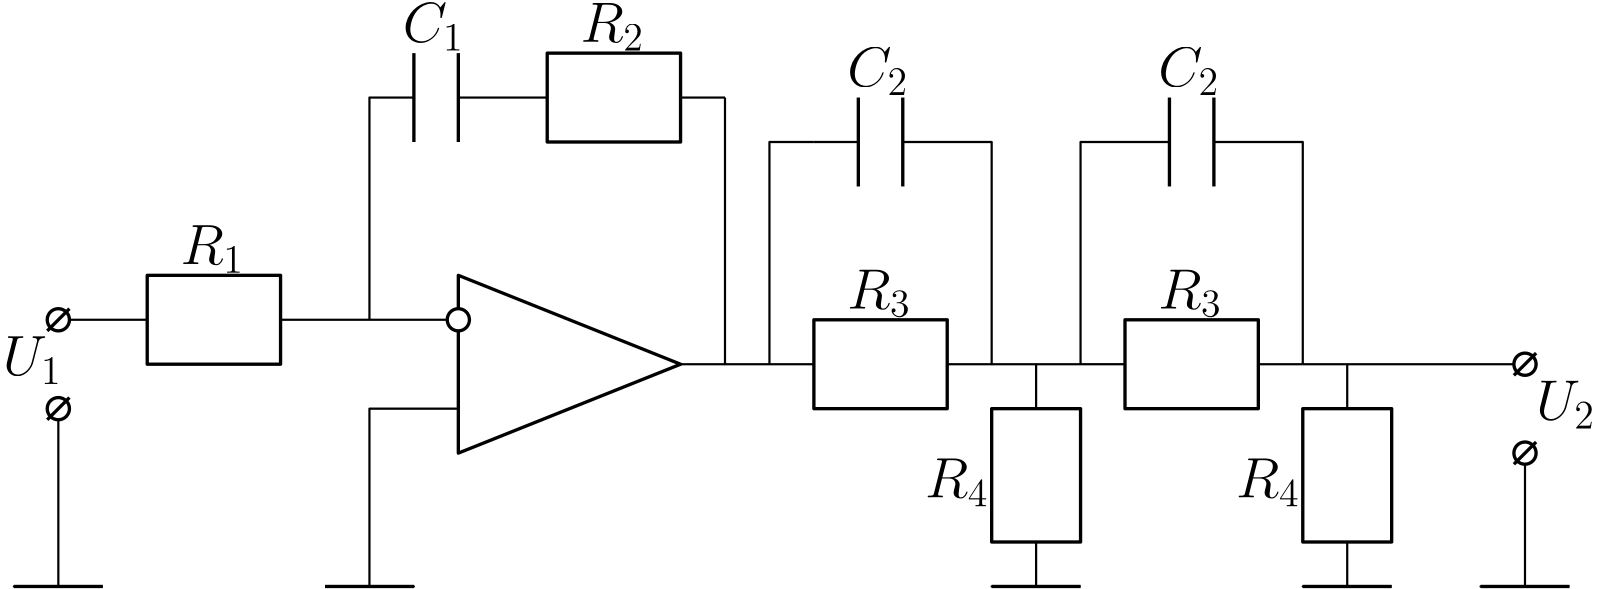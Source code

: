 <?xml version="1.0"?>
<!DOCTYPE ipe SYSTEM "ipe.dtd">
<ipe version="70206" creator="Ipe 7.2.7">
<info created="D:20170512211636" modified="D:20170512214728"/>
<ipestyle name="basic">
<symbol name="arrow/arc(spx)">
<path stroke="sym-stroke" fill="sym-stroke" pen="sym-pen">
0 0 m
-1 0.333 l
-1 -0.333 l
h
</path>
</symbol>
<symbol name="arrow/farc(spx)">
<path stroke="sym-stroke" fill="white" pen="sym-pen">
0 0 m
-1 0.333 l
-1 -0.333 l
h
</path>
</symbol>
<symbol name="arrow/ptarc(spx)">
<path stroke="sym-stroke" fill="sym-stroke" pen="sym-pen">
0 0 m
-1 0.333 l
-0.8 0 l
-1 -0.333 l
h
</path>
</symbol>
<symbol name="arrow/fptarc(spx)">
<path stroke="sym-stroke" fill="white" pen="sym-pen">
0 0 m
-1 0.333 l
-0.8 0 l
-1 -0.333 l
h
</path>
</symbol>
<symbol name="mark/circle(sx)" transformations="translations">
<path fill="sym-stroke">
0.6 0 0 0.6 0 0 e
0.4 0 0 0.4 0 0 e
</path>
</symbol>
<symbol name="mark/disk(sx)" transformations="translations">
<path fill="sym-stroke">
0.6 0 0 0.6 0 0 e
</path>
</symbol>
<symbol name="mark/fdisk(sfx)" transformations="translations">
<group>
<path fill="sym-fill">
0.5 0 0 0.5 0 0 e
</path>
<path fill="sym-stroke" fillrule="eofill">
0.6 0 0 0.6 0 0 e
0.4 0 0 0.4 0 0 e
</path>
</group>
</symbol>
<symbol name="mark/box(sx)" transformations="translations">
<path fill="sym-stroke" fillrule="eofill">
-0.6 -0.6 m
0.6 -0.6 l
0.6 0.6 l
-0.6 0.6 l
h
-0.4 -0.4 m
0.4 -0.4 l
0.4 0.4 l
-0.4 0.4 l
h
</path>
</symbol>
<symbol name="mark/square(sx)" transformations="translations">
<path fill="sym-stroke">
-0.6 -0.6 m
0.6 -0.6 l
0.6 0.6 l
-0.6 0.6 l
h
</path>
</symbol>
<symbol name="mark/fsquare(sfx)" transformations="translations">
<group>
<path fill="sym-fill">
-0.5 -0.5 m
0.5 -0.5 l
0.5 0.5 l
-0.5 0.5 l
h
</path>
<path fill="sym-stroke" fillrule="eofill">
-0.6 -0.6 m
0.6 -0.6 l
0.6 0.6 l
-0.6 0.6 l
h
-0.4 -0.4 m
0.4 -0.4 l
0.4 0.4 l
-0.4 0.4 l
h
</path>
</group>
</symbol>
<symbol name="mark/cross(sx)" transformations="translations">
<group>
<path fill="sym-stroke">
-0.43 -0.57 m
0.57 0.43 l
0.43 0.57 l
-0.57 -0.43 l
h
</path>
<path fill="sym-stroke">
-0.43 0.57 m
0.57 -0.43 l
0.43 -0.57 l
-0.57 0.43 l
h
</path>
</group>
</symbol>
<symbol name="arrow/fnormal(spx)">
<path stroke="sym-stroke" fill="white" pen="sym-pen">
0 0 m
-1 0.333 l
-1 -0.333 l
h
</path>
</symbol>
<symbol name="arrow/pointed(spx)">
<path stroke="sym-stroke" fill="sym-stroke" pen="sym-pen">
0 0 m
-1 0.333 l
-0.8 0 l
-1 -0.333 l
h
</path>
</symbol>
<symbol name="arrow/fpointed(spx)">
<path stroke="sym-stroke" fill="white" pen="sym-pen">
0 0 m
-1 0.333 l
-0.8 0 l
-1 -0.333 l
h
</path>
</symbol>
<symbol name="arrow/linear(spx)">
<path stroke="sym-stroke" pen="sym-pen">
-1 0.333 m
0 0 l
-1 -0.333 l
</path>
</symbol>
<symbol name="arrow/fdouble(spx)">
<path stroke="sym-stroke" fill="white" pen="sym-pen">
0 0 m
-1 0.333 l
-1 -0.333 l
h
-1 0 m
-2 0.333 l
-2 -0.333 l
h
</path>
</symbol>
<symbol name="arrow/double(spx)">
<path stroke="sym-stroke" fill="sym-stroke" pen="sym-pen">
0 0 m
-1 0.333 l
-1 -0.333 l
h
-1 0 m
-2 0.333 l
-2 -0.333 l
h
</path>
</symbol>
<pen name="heavier" value="0.8"/>
<pen name="fat" value="1.2"/>
<pen name="ultrafat" value="2"/>
<symbolsize name="large" value="5"/>
<symbolsize name="small" value="2"/>
<symbolsize name="tiny" value="1.1"/>
<arrowsize name="large" value="10"/>
<arrowsize name="small" value="5"/>
<arrowsize name="tiny" value="3"/>
<color name="red" value="1 0 0"/>
<color name="green" value="0 1 0"/>
<color name="blue" value="0 0 1"/>
<color name="yellow" value="1 1 0"/>
<color name="orange" value="1 0.647 0"/>
<color name="gold" value="1 0.843 0"/>
<color name="purple" value="0.627 0.125 0.941"/>
<color name="gray" value="0.745"/>
<color name="brown" value="0.647 0.165 0.165"/>
<color name="navy" value="0 0 0.502"/>
<color name="pink" value="1 0.753 0.796"/>
<color name="seagreen" value="0.18 0.545 0.341"/>
<color name="turquoise" value="0.251 0.878 0.816"/>
<color name="violet" value="0.933 0.51 0.933"/>
<color name="darkblue" value="0 0 0.545"/>
<color name="darkcyan" value="0 0.545 0.545"/>
<color name="darkgray" value="0.663"/>
<color name="darkgreen" value="0 0.392 0"/>
<color name="darkmagenta" value="0.545 0 0.545"/>
<color name="darkorange" value="1 0.549 0"/>
<color name="darkred" value="0.545 0 0"/>
<color name="lightblue" value="0.678 0.847 0.902"/>
<color name="lightcyan" value="0.878 1 1"/>
<color name="lightgray" value="0.827"/>
<color name="lightgreen" value="0.565 0.933 0.565"/>
<color name="lightyellow" value="1 1 0.878"/>
<dashstyle name="dashed" value="[4] 0"/>
<dashstyle name="dotted" value="[1 3] 0"/>
<dashstyle name="dash dotted" value="[4 2 1 2] 0"/>
<dashstyle name="dash dot dotted" value="[4 2 1 2 1 2] 0"/>
<textsize name="large" value="\large"/>
<textsize name="Large" value="\Large"/>
<textsize name="LARGE" value="\LARGE"/>
<textsize name="huge" value="\huge"/>
<textsize name="Huge" value="\Huge"/>
<textsize name="small" value="\small"/>
<textsize name="footnote" value="\footnotesize"/>
<textsize name="tiny" value="\tiny"/>
<textstyle name="center" begin="\begin{center}" end="\end{center}"/>
<textstyle name="itemize" begin="\begin{itemize}" end="\end{itemize}"/>
<textstyle name="item" begin="\begin{itemize}\item{}" end="\end{itemize}"/>
<gridsize name="4 pts" value="4"/>
<gridsize name="8 pts (~3 mm)" value="8"/>
<gridsize name="16 pts (~6 mm)" value="16"/>
<gridsize name="32 pts (~12 mm)" value="32"/>
<gridsize name="10 pts (~3.5 mm)" value="10"/>
<gridsize name="20 pts (~7 mm)" value="20"/>
<gridsize name="14 pts (~5 mm)" value="14"/>
<gridsize name="28 pts (~10 mm)" value="28"/>
<gridsize name="56 pts (~20 mm)" value="56"/>
<anglesize name="90 deg" value="90"/>
<anglesize name="60 deg" value="60"/>
<anglesize name="45 deg" value="45"/>
<anglesize name="30 deg" value="30"/>
<anglesize name="22.5 deg" value="22.5"/>
<opacity name="10%" value="0.1"/>
<opacity name="30%" value="0.3"/>
<opacity name="50%" value="0.5"/>
<opacity name="75%" value="0.75"/>
<tiling name="falling" angle="-60" step="4" width="1"/>
<tiling name="rising" angle="30" step="4" width="1"/>
</ipestyle>
<page>
<layer name="alpha"/>
<view layers="alpha" active="alpha"/>
<path layer="alpha" matrix="1 0 0 1 16 144" stroke="black" pen="heavier">
16 576 m
48 576 l
</path>
<path matrix="1 0 0 1 16 144" stroke="black" pen="fat">
48 560 m
48 592 l
96 592 l
96 560 l
h
</path>
<path matrix="1 0 0 1 16 144" stroke="black" pen="heavier">
96 576 m
160 576 l
</path>
<path matrix="1 0 0 1 16 144" stroke="black" pen="heavier">
128 576 m
128 656 l
144 656 l
</path>
<path matrix="1 0 0 1 16 144" stroke="black" pen="heavier">
160 656 m
192 656 l
</path>
<path matrix="1 0 0 1 16 144" stroke="black" cap="1">
192 656 m
192 656 l
</path>
<path matrix="1 0 0 1 16 144" stroke="black" pen="heavier">
240 656 m
256 656 l
</path>
<path matrix="1 0 0 1 16 144" stroke="black" pen="heavier">
160 544 m
128 544 l
128 480 l
144 480 l
112 480 l
</path>
<path matrix="1 0 0 1 16 144" stroke="black" pen="heavier">
16 544 m
16 480 l
0 480 l
32 480 l
</path>
<path matrix="1 0 0 1 -32 144" stroke="black" pen="heavier">
400 560 m
416 560 l
416 544 l
</path>
<path matrix="1 0 0 1 -32 144" stroke="black" pen="heavier">
416 496 m
416 480 l
400 480 l
432 480 l
</path>
<path matrix="1 0 0 1 -32 144" stroke="black" pen="fat">
336 544 m
336 576 l
384 576 l
384 544 l
h
</path>
<path matrix="1 0 0 1 -32 144" stroke="black" pen="fat">
400 544 m
400 496 l
432 496 l
432 544 l
h
</path>
<path matrix="1 0 0 1 16 144" stroke="black" pen="fat">
192 640 m
192 672 l
240 672 l
240 640 l
h
</path>
<path matrix="1 0 0 1 16 144" stroke="black" pen="fat">
144 672 m
144 640 l
</path>
<path matrix="1 0 0 1 16 144" stroke="black" pen="fat">
160 672 m
160 640 l
</path>
<path matrix="1 0 0 1 80 144" stroke="black">
320 560 m
336 560 l
</path>
<path matrix="1 0 0 1 80 144" stroke="black" pen="heavier">
400 560 m
416 560 l
416 544 l
</path>
<path matrix="1 0 0 1 80 144" stroke="black" pen="heavier">
416 496 m
416 480 l
400 480 l
432 480 l
</path>
<path matrix="1 0 0 1 80 144" stroke="black" pen="fat">
336 544 m
336 576 l
384 576 l
384 544 l
h
</path>
<path matrix="1 0 0 1 80 144" stroke="black" pen="fat">
400 544 m
400 496 l
432 496 l
432 544 l
h
</path>
<path matrix="1 0 0 1 16 144" stroke="black" pen="heavier">
272 560 m
272 640 l
288 640 l
</path>
<path matrix="1 0 0 1 16 144" stroke="black" pen="heavier">
336 560 m
352 560 l
352 640 l
320 640 l
</path>
<path matrix="1 0 0 1 16 144" stroke="black" pen="heavier">
368 560 m
400 560 l
</path>
<path matrix="1 0 0 1 0 144" stroke="black" pen="heavier">
464 560 m
480 560 l
</path>
<path matrix="1 0 0 1 0 144" stroke="black" pen="heavier">
496 560 m
544 560 l
560 560 l
</path>
<path matrix="1 0 0 1 0 144" stroke="black" pen="heavier">
560 528 m
560 480 l
544 480 l
576 480 l
</path>
<path matrix="1 0 0 1 0 144" stroke="black" pen="heavier">
400 560 m
400 640 l
432 640 l
</path>
<path matrix="1 0 0 1 0 144" stroke="black" pen="heavier">
480 560 m
480 640 l
448 640 l
</path>
<path matrix="1 0 0 1 0 144" stroke="black" pen="fat">
432 656 m
432 624 l
</path>
<path matrix="1 0 0 1 0 144" stroke="black" pen="fat">
448 624 m
448 656 l
</path>
<path matrix="1 0 0 1 0 144" stroke="black" pen="fat">
336 656 m
336 624 l
</path>
<path matrix="1 0 0 1 0 144" stroke="black" pen="fat">
320 624 m
320 656 l
</path>
<path matrix="1 0 0 1 0 144" stroke="black" pen="heavier">
320 640 m
304 640 l
</path>
<path matrix="1 0 0 1 0 144" stroke="black" pen="fat">
16 480 m
48 480 l
</path>
<path matrix="1 0 0 1 0 144" stroke="black" pen="fat">
128 480 m
160 480 l
</path>
<path matrix="1 0 0 1 0 144" stroke="black" pen="fat">
368 480 m
400 480 l
</path>
<path matrix="1 0 0 1 0 144" stroke="black" pen="fat">
480 480 m
512 480 l
</path>
<path matrix="1 0 0 1 0 144" stroke="black" pen="fat">
544 480 m
576 480 l
</path>
<path matrix="1 0 0 1 0 144" stroke="black" fill="white" pen="fat">
4 0 0 4 32 576 e
</path>
<path matrix="1 0 0 1 0 144" stroke="black" fill="white" pen="fat">
4 0 0 4 32 544 e
</path>
<path matrix="1 0 0 1 0 144" stroke="black" fill="white" pen="fat">
28 540 m
36 548 l
</path>
<path matrix="1 0 0 1 0 144" stroke="black" fill="white" pen="fat">
28 572 m
36 580 l
</path>
<path matrix="1 0 0 1 0 144" stroke="black" fill="white" pen="fat">
4 0 0 4 560 528 e
</path>
<path matrix="1 0 0 1 0 144" stroke="black" fill="white" pen="fat">
4 0 0 4 560 560 e
</path>
<path matrix="1 0 0 1 0 144" stroke="black" fill="white" pen="fat">
556 556 m
564 564 l
</path>
<path matrix="1 0 0 1 0 144" stroke="black" fill="white" pen="fat">
556 524 m
564 532 l
</path>
<text matrix="1 0 0 1 0 148" transformations="translations" pos="12 552" stroke="black" type="label" width="21.262" height="14.119" depth="3.1" valign="baseline" size="huge" style="math">U_1</text>
<text matrix="1 0 0 1 4 144" transformations="translations" pos="560 540" stroke="black" type="label" width="21.262" height="14.119" depth="3.1" valign="baseline" size="huge" style="math">U_2</text>
<text matrix="1 0 0 1 -4 136" transformations="translations" pos="80 604" stroke="black" type="label" width="22.921" height="14.119" depth="3.1" valign="baseline" size="huge" style="math">R_1</text>
<text matrix="1 0 0 1 4 128" transformations="translations" pos="216 692" stroke="black" type="label" width="22.921" height="14.119" depth="3.1" valign="baseline" size="huge" style="math">R_2</text>
<text matrix="1 0 0 1 -4 140" transformations="translations" pos="160 680" stroke="black" type="label" width="21.997" height="14.119" depth="3.1" valign="baseline" size="huge" style="math">C_1</text>
<text matrix="1 0 0 1 -4 136" transformations="translations" pos="320 668" stroke="black" type="label" width="21.997" height="14.119" depth="3.1" valign="baseline" size="huge" style="math">C_2</text>
<text matrix="1 0 0 1 0 136" transformations="translations" pos="428 668" stroke="black" type="label" width="21.997" height="14.119" depth="3.1" valign="baseline" size="huge" style="math">C_2</text>
<text matrix="1 0 0 1 -4 132" transformations="translations" pos="320 592" stroke="black" type="label" width="22.921" height="14.119" depth="3.1" valign="baseline" size="huge" style="math">R_3</text>
<text matrix="1 0 0 1 -96 60" transformations="translations" pos="440 596" stroke="black" type="label" width="22.921" height="14.119" depth="3.1" valign="baseline" size="huge" style="math">R_4</text>
<text matrix="1 0 0 1 -4 128" transformations="translations" pos="432 596" stroke="black" type="label" width="22.921" height="14.119" depth="3.1" valign="baseline" size="huge" style="math">R_3</text>
<text matrix="1 0 0 1 0 144" transformations="translations" pos="456 512" stroke="black" type="label" width="22.921" height="14.119" depth="3.1" valign="baseline" size="huge" style="math">R_4</text>
<path stroke="black" pen="heavier">
272 800 m
272 704 l
304 704 l
</path>
<path stroke="black" pen="heavier">
256 704 m
272 704 l
</path>
<path stroke="black" pen="fat">
176 720 m
176 736 l
256 704 l
176 672 l
176 720 l
</path>
<path stroke="black" fill="white" pen="fat">
4 0 0 4 176 720 e
</path>
</page>
</ipe>
